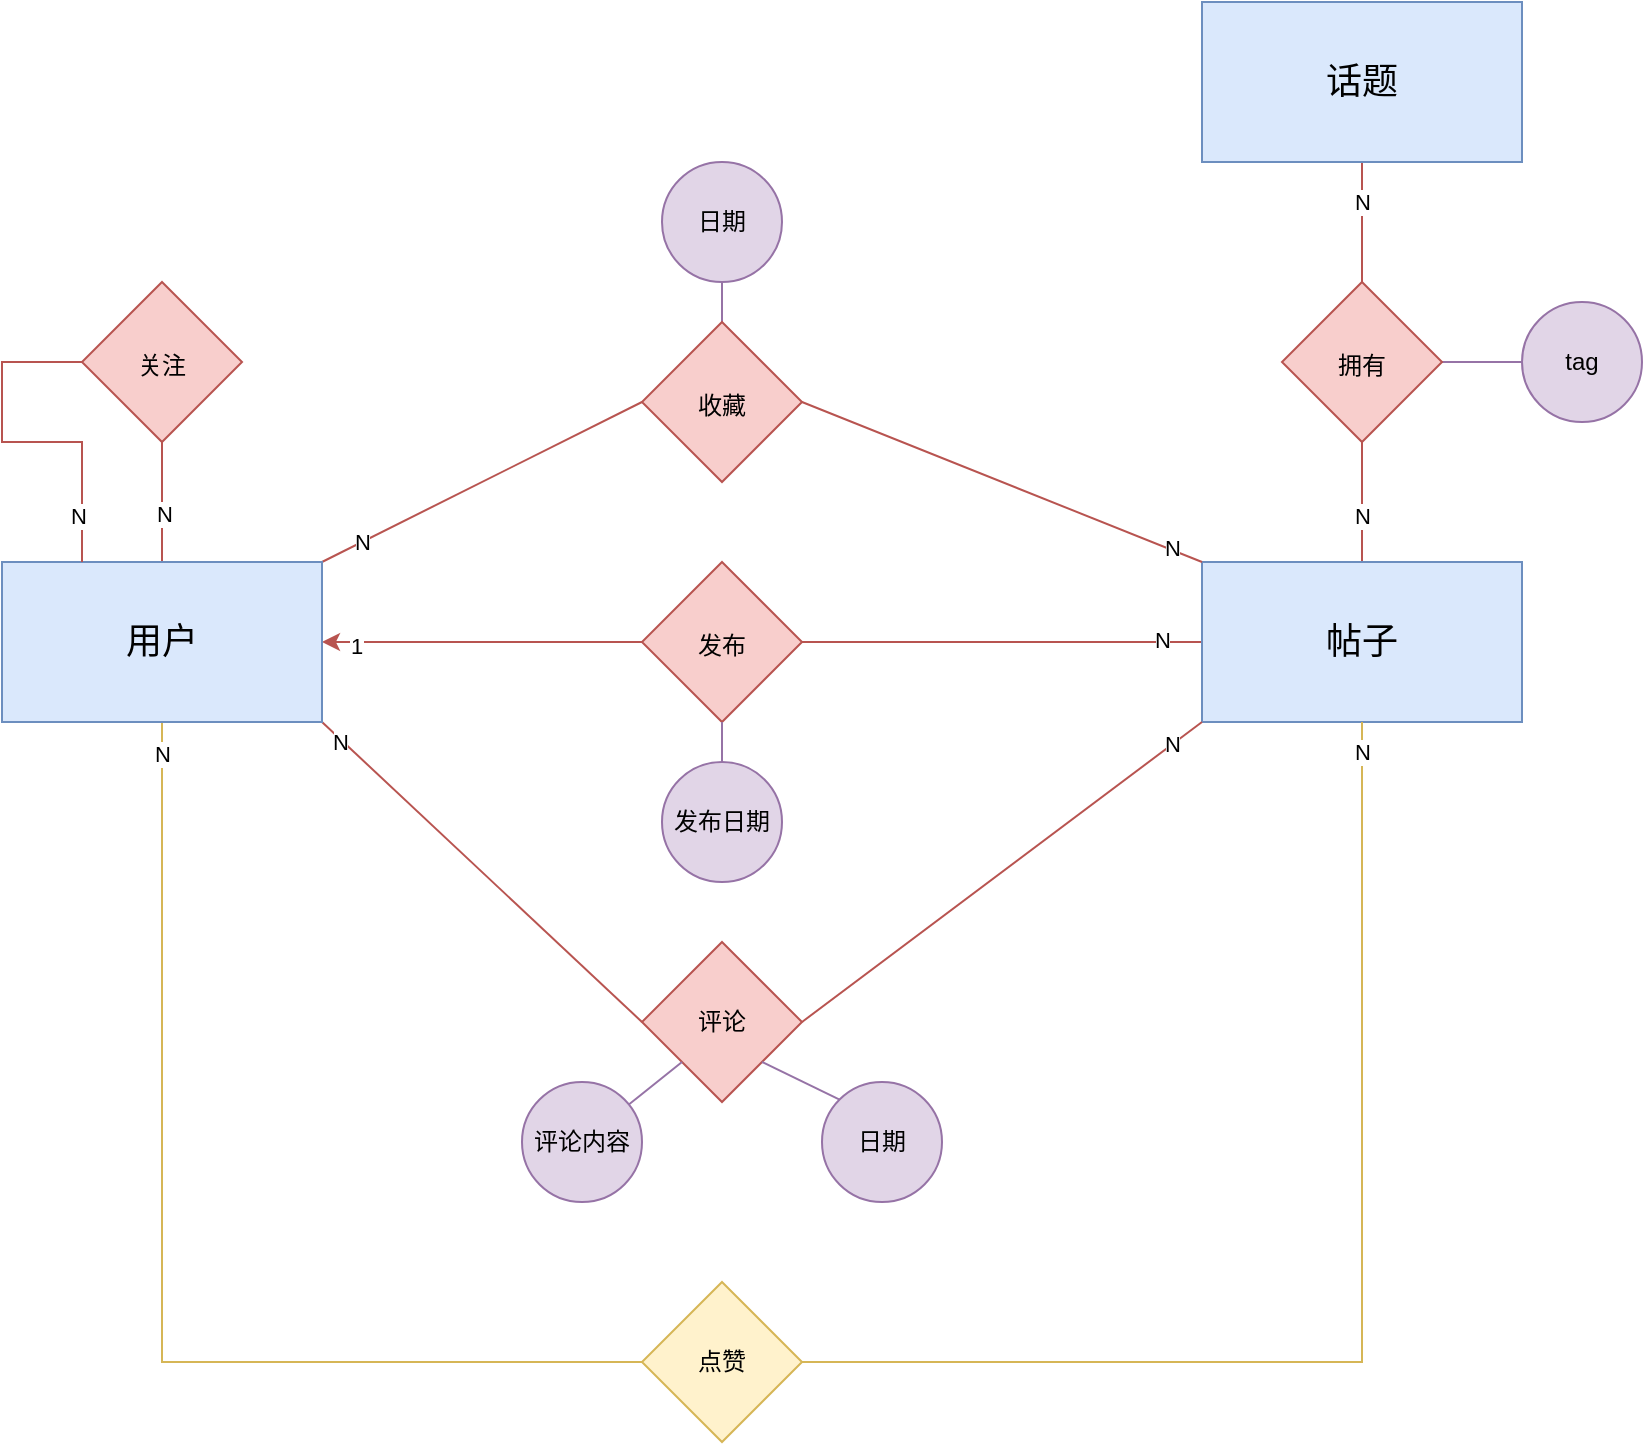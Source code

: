 <mxfile version="21.3.2" type="github">
  <diagram name="Page-1" id="42789a77-a242-8287-6e28-9cd8cfd52e62">
    <mxGraphModel dx="1048" dy="606" grid="1" gridSize="10" guides="1" tooltips="1" connect="1" arrows="1" fold="1" page="1" pageScale="1" pageWidth="1100" pageHeight="850" background="none" math="0" shadow="0">
      <root>
        <mxCell id="0" />
        <mxCell id="1" parent="0" />
        <mxCell id="ZiD4bpsWM2vaAbMM09D3-5" value="" style="rounded=0;orthogonalLoop=1;jettySize=auto;html=1;strokeColor=#b85450;fontColor=#143642;fillColor=#f8cecc;endArrow=none;endFill=0;entryX=0;entryY=0.5;entryDx=0;entryDy=0;strokeWidth=1;" parent="1" source="ZiD4bpsWM2vaAbMM09D3-3" target="ZiD4bpsWM2vaAbMM09D3-16" edge="1">
          <mxGeometry relative="1" as="geometry">
            <mxPoint x="610.0" y="400" as="targetPoint" />
          </mxGeometry>
        </mxCell>
        <mxCell id="-LXLUphTm1DnE4OA52ko-11" value="N" style="edgeLabel;html=1;align=center;verticalAlign=middle;resizable=0;points=[];" vertex="1" connectable="0" parent="ZiD4bpsWM2vaAbMM09D3-5">
          <mxGeometry x="0.801" y="1" relative="1" as="geometry">
            <mxPoint as="offset" />
          </mxGeometry>
        </mxCell>
        <mxCell id="ZiD4bpsWM2vaAbMM09D3-4" value="" style="edgeStyle=orthogonalEdgeStyle;rounded=0;orthogonalLoop=1;jettySize=auto;html=1;strokeColor=#b85450;fontColor=#143642;fillColor=#f8cecc;entryX=1;entryY=0.5;entryDx=0;entryDy=0;strokeWidth=1;" parent="1" source="ZiD4bpsWM2vaAbMM09D3-3" target="ZiD4bpsWM2vaAbMM09D3-14" edge="1">
          <mxGeometry relative="1" as="geometry">
            <mxPoint x="310" y="400" as="targetPoint" />
            <Array as="points" />
          </mxGeometry>
        </mxCell>
        <mxCell id="-LXLUphTm1DnE4OA52ko-12" value="1" style="edgeLabel;html=1;align=center;verticalAlign=middle;resizable=0;points=[];" vertex="1" connectable="0" parent="ZiD4bpsWM2vaAbMM09D3-4">
          <mxGeometry x="0.786" y="2" relative="1" as="geometry">
            <mxPoint as="offset" />
          </mxGeometry>
        </mxCell>
        <mxCell id="ZiD4bpsWM2vaAbMM09D3-12" value="" style="edgeStyle=orthogonalEdgeStyle;rounded=0;orthogonalLoop=1;jettySize=auto;html=1;strokeColor=#b85450;fontColor=#143642;fillColor=#f8cecc;exitX=0.5;exitY=0;exitDx=0;exitDy=0;endArrow=none;endFill=0;strokeWidth=1;" parent="1" source="ZiD4bpsWM2vaAbMM09D3-16" target="ZiD4bpsWM2vaAbMM09D3-11" edge="1">
          <mxGeometry relative="1" as="geometry">
            <mxPoint x="680" y="450" as="sourcePoint" />
            <Array as="points">
              <mxPoint x="870" y="300" />
              <mxPoint x="870" y="300" />
            </Array>
          </mxGeometry>
        </mxCell>
        <mxCell id="-LXLUphTm1DnE4OA52ko-15" value="N" style="edgeLabel;html=1;align=center;verticalAlign=middle;resizable=0;points=[];" vertex="1" connectable="0" parent="ZiD4bpsWM2vaAbMM09D3-12">
          <mxGeometry x="-0.224" relative="1" as="geometry">
            <mxPoint as="offset" />
          </mxGeometry>
        </mxCell>
        <mxCell id="ZiD4bpsWM2vaAbMM09D3-13" value="" style="edgeStyle=orthogonalEdgeStyle;rounded=0;orthogonalLoop=1;jettySize=auto;html=1;strokeColor=#b85450;fontColor=#143642;fillColor=#f8cecc;entryX=0.5;entryY=1;entryDx=0;entryDy=0;endArrow=none;endFill=0;exitX=0.5;exitY=0;exitDx=0;exitDy=0;strokeWidth=1;" parent="1" source="ZiD4bpsWM2vaAbMM09D3-11" target="ZiD4bpsWM2vaAbMM09D3-15" edge="1">
          <mxGeometry relative="1" as="geometry">
            <mxPoint x="680" y="700" as="targetPoint" />
            <Array as="points">
              <mxPoint x="870" y="140" />
              <mxPoint x="870" y="140" />
            </Array>
          </mxGeometry>
        </mxCell>
        <mxCell id="-LXLUphTm1DnE4OA52ko-16" value="N" style="edgeLabel;html=1;align=center;verticalAlign=middle;resizable=0;points=[];" vertex="1" connectable="0" parent="ZiD4bpsWM2vaAbMM09D3-13">
          <mxGeometry x="0.707" relative="1" as="geometry">
            <mxPoint y="11" as="offset" />
          </mxGeometry>
        </mxCell>
        <mxCell id="ZiD4bpsWM2vaAbMM09D3-25" style="rounded=0;orthogonalLoop=1;jettySize=auto;html=1;entryX=0;entryY=0.5;entryDx=0;entryDy=0;strokeColor=#b85450;fontColor=#143642;fillColor=#f8cecc;exitX=1;exitY=1;exitDx=0;exitDy=0;endArrow=none;endFill=0;strokeWidth=1;" parent="1" source="ZiD4bpsWM2vaAbMM09D3-14" target="ZiD4bpsWM2vaAbMM09D3-22" edge="1">
          <mxGeometry relative="1" as="geometry" />
        </mxCell>
        <mxCell id="-LXLUphTm1DnE4OA52ko-8" value="N" style="edgeLabel;html=1;align=center;verticalAlign=middle;resizable=0;points=[];" vertex="1" connectable="0" parent="ZiD4bpsWM2vaAbMM09D3-25">
          <mxGeometry x="-0.879" y="-1" relative="1" as="geometry">
            <mxPoint as="offset" />
          </mxGeometry>
        </mxCell>
        <mxCell id="ZiD4bpsWM2vaAbMM09D3-30" style="rounded=0;orthogonalLoop=1;jettySize=auto;html=1;entryX=0;entryY=0.5;entryDx=0;entryDy=0;strokeColor=#d6b656;fontColor=#143642;fillColor=#fff2cc;exitX=0.5;exitY=1;exitDx=0;exitDy=0;edgeStyle=orthogonalEdgeStyle;endArrow=none;endFill=0;strokeWidth=1;" parent="1" source="ZiD4bpsWM2vaAbMM09D3-14" target="ZiD4bpsWM2vaAbMM09D3-29" edge="1">
          <mxGeometry relative="1" as="geometry" />
        </mxCell>
        <mxCell id="-LXLUphTm1DnE4OA52ko-9" value="N" style="edgeLabel;html=1;align=center;verticalAlign=middle;resizable=0;points=[];" vertex="1" connectable="0" parent="ZiD4bpsWM2vaAbMM09D3-30">
          <mxGeometry x="-0.949" y="-2" relative="1" as="geometry">
            <mxPoint x="2" y="1" as="offset" />
          </mxGeometry>
        </mxCell>
        <mxCell id="ZiD4bpsWM2vaAbMM09D3-33" style="rounded=0;orthogonalLoop=1;jettySize=auto;html=1;entryX=1;entryY=0;entryDx=0;entryDy=0;strokeColor=#b85450;fontColor=#143642;fillColor=#f8cecc;exitX=0;exitY=0.5;exitDx=0;exitDy=0;endArrow=none;endFill=0;strokeWidth=1;" parent="1" source="ZiD4bpsWM2vaAbMM09D3-32" target="ZiD4bpsWM2vaAbMM09D3-14" edge="1">
          <mxGeometry relative="1" as="geometry" />
        </mxCell>
        <mxCell id="-LXLUphTm1DnE4OA52ko-7" value="N" style="edgeLabel;html=1;align=center;verticalAlign=middle;resizable=0;points=[];" vertex="1" connectable="0" parent="ZiD4bpsWM2vaAbMM09D3-33">
          <mxGeometry x="0.749" relative="1" as="geometry">
            <mxPoint as="offset" />
          </mxGeometry>
        </mxCell>
        <mxCell id="ZiD4bpsWM2vaAbMM09D3-36" style="edgeStyle=orthogonalEdgeStyle;rounded=0;orthogonalLoop=1;jettySize=auto;html=1;entryX=0.5;entryY=1;entryDx=0;entryDy=0;strokeColor=#b85450;fontColor=#143642;fillColor=#f8cecc;endArrow=none;endFill=0;strokeWidth=1;" parent="1" source="ZiD4bpsWM2vaAbMM09D3-14" target="ZiD4bpsWM2vaAbMM09D3-35" edge="1">
          <mxGeometry relative="1" as="geometry" />
        </mxCell>
        <mxCell id="-LXLUphTm1DnE4OA52ko-5" value="N" style="edgeLabel;html=1;align=center;verticalAlign=middle;resizable=0;points=[];" vertex="1" connectable="0" parent="ZiD4bpsWM2vaAbMM09D3-36">
          <mxGeometry x="-0.207" y="-1" relative="1" as="geometry">
            <mxPoint as="offset" />
          </mxGeometry>
        </mxCell>
        <mxCell id="ZiD4bpsWM2vaAbMM09D3-14" value="&lt;font style=&quot;font-size: 18px;&quot;&gt;用户&lt;/font&gt;" style="rounded=0;whiteSpace=wrap;html=1;strokeColor=#6c8ebf;fillColor=#dae8fc;" parent="1" vertex="1">
          <mxGeometry x="190" y="330" width="160" height="80" as="geometry" />
        </mxCell>
        <mxCell id="ZiD4bpsWM2vaAbMM09D3-73" style="edgeStyle=none;shape=connector;rounded=0;orthogonalLoop=1;jettySize=auto;html=1;exitX=1;exitY=0.5;exitDx=0;exitDy=0;entryX=0;entryY=0.5;entryDx=0;entryDy=0;labelBackgroundColor=default;strokeColor=#9673a6;fontFamily=Helvetica;fontSize=11;fontColor=#143642;endArrow=none;endFill=0;fillColor=#e1d5e7;" parent="1" source="ZiD4bpsWM2vaAbMM09D3-11" target="ZiD4bpsWM2vaAbMM09D3-72" edge="1">
          <mxGeometry relative="1" as="geometry" />
        </mxCell>
        <mxCell id="ZiD4bpsWM2vaAbMM09D3-15" value="话题" style="rounded=0;whiteSpace=wrap;html=1;strokeColor=#6c8ebf;fillColor=#dae8fc;fontSize=18;" parent="1" vertex="1">
          <mxGeometry x="790" y="50" width="160" height="80" as="geometry" />
        </mxCell>
        <mxCell id="ZiD4bpsWM2vaAbMM09D3-16" value="帖子" style="rounded=0;whiteSpace=wrap;html=1;strokeColor=#6c8ebf;fillColor=#dae8fc;fontSize=18;" parent="1" vertex="1">
          <mxGeometry x="790" y="330" width="160" height="80" as="geometry" />
        </mxCell>
        <mxCell id="ZiD4bpsWM2vaAbMM09D3-26" style="rounded=0;orthogonalLoop=1;jettySize=auto;html=1;entryX=0;entryY=1;entryDx=0;entryDy=0;strokeColor=#b85450;fontColor=#143642;fillColor=#f8cecc;exitX=1;exitY=0.5;exitDx=0;exitDy=0;strokeWidth=1;endArrow=none;endFill=0;" parent="1" source="ZiD4bpsWM2vaAbMM09D3-22" target="ZiD4bpsWM2vaAbMM09D3-16" edge="1">
          <mxGeometry relative="1" as="geometry" />
        </mxCell>
        <mxCell id="-LXLUphTm1DnE4OA52ko-13" value="N" style="edgeLabel;html=1;align=center;verticalAlign=middle;resizable=0;points=[];" vertex="1" connectable="0" parent="ZiD4bpsWM2vaAbMM09D3-26">
          <mxGeometry x="0.853" relative="1" as="geometry">
            <mxPoint as="offset" />
          </mxGeometry>
        </mxCell>
        <mxCell id="ZiD4bpsWM2vaAbMM09D3-31" style="edgeStyle=orthogonalEdgeStyle;rounded=0;orthogonalLoop=1;jettySize=auto;html=1;entryX=0.5;entryY=1;entryDx=0;entryDy=0;strokeColor=#d6b656;fontColor=#143642;fillColor=#fff2cc;endArrow=none;endFill=0;strokeWidth=1;" parent="1" source="ZiD4bpsWM2vaAbMM09D3-29" target="ZiD4bpsWM2vaAbMM09D3-16" edge="1">
          <mxGeometry relative="1" as="geometry" />
        </mxCell>
        <mxCell id="-LXLUphTm1DnE4OA52ko-14" value="N" style="edgeLabel;html=1;align=center;verticalAlign=middle;resizable=0;points=[];" vertex="1" connectable="0" parent="ZiD4bpsWM2vaAbMM09D3-31">
          <mxGeometry x="0.95" relative="1" as="geometry">
            <mxPoint as="offset" />
          </mxGeometry>
        </mxCell>
        <mxCell id="ZiD4bpsWM2vaAbMM09D3-34" style="rounded=0;orthogonalLoop=1;jettySize=auto;html=1;entryX=0;entryY=0;entryDx=0;entryDy=0;strokeColor=#b85450;fontColor=#143642;fillColor=#f8cecc;exitX=1;exitY=0.5;exitDx=0;exitDy=0;endArrow=none;endFill=0;strokeWidth=1;" parent="1" source="ZiD4bpsWM2vaAbMM09D3-32" target="ZiD4bpsWM2vaAbMM09D3-16" edge="1">
          <mxGeometry relative="1" as="geometry" />
        </mxCell>
        <mxCell id="-LXLUphTm1DnE4OA52ko-10" value="N" style="edgeLabel;html=1;align=center;verticalAlign=middle;resizable=0;points=[];" vertex="1" connectable="0" parent="ZiD4bpsWM2vaAbMM09D3-34">
          <mxGeometry x="0.847" y="1" relative="1" as="geometry">
            <mxPoint as="offset" />
          </mxGeometry>
        </mxCell>
        <mxCell id="ZiD4bpsWM2vaAbMM09D3-37" style="edgeStyle=orthogonalEdgeStyle;rounded=0;orthogonalLoop=1;jettySize=auto;html=1;entryX=0.25;entryY=0;entryDx=0;entryDy=0;strokeColor=#b85450;fontColor=#143642;fillColor=#f8cecc;exitX=0;exitY=0.5;exitDx=0;exitDy=0;endArrow=none;endFill=0;strokeWidth=1;" parent="1" source="ZiD4bpsWM2vaAbMM09D3-35" target="ZiD4bpsWM2vaAbMM09D3-14" edge="1">
          <mxGeometry relative="1" as="geometry">
            <Array as="points">
              <mxPoint x="190" y="230" />
              <mxPoint x="190" y="270" />
              <mxPoint x="230" y="270" />
            </Array>
          </mxGeometry>
        </mxCell>
        <mxCell id="-LXLUphTm1DnE4OA52ko-6" value="N" style="edgeLabel;html=1;align=center;verticalAlign=middle;resizable=0;points=[];" vertex="1" connectable="0" parent="ZiD4bpsWM2vaAbMM09D3-37">
          <mxGeometry x="0.742" y="-2" relative="1" as="geometry">
            <mxPoint as="offset" />
          </mxGeometry>
        </mxCell>
        <mxCell id="ZiD4bpsWM2vaAbMM09D3-3" value="&lt;font style=&quot;font-size: 12px;&quot;&gt;发布&lt;/font&gt;" style="rhombus;whiteSpace=wrap;html=1;fontSize=18;fillColor=#f8cecc;strokeColor=#b85450;labelBackgroundColor=none;" parent="1" vertex="1">
          <mxGeometry x="510" y="330" width="80" height="80" as="geometry" />
        </mxCell>
        <mxCell id="ZiD4bpsWM2vaAbMM09D3-11" value="&lt;font style=&quot;font-size: 12px;&quot;&gt;拥有&lt;/font&gt;" style="rhombus;whiteSpace=wrap;html=1;fontSize=18;fillColor=#f8cecc;strokeColor=#b85450;labelBackgroundColor=none;" parent="1" vertex="1">
          <mxGeometry x="830" y="190" width="80" height="80" as="geometry" />
        </mxCell>
        <mxCell id="ZiD4bpsWM2vaAbMM09D3-22" value="评论" style="rhombus;whiteSpace=wrap;html=1;fontSize=12;fillColor=#f8cecc;strokeColor=#b85450;labelBackgroundColor=none;" parent="1" vertex="1">
          <mxGeometry x="510" y="520" width="80" height="80" as="geometry" />
        </mxCell>
        <mxCell id="ZiD4bpsWM2vaAbMM09D3-29" value="点赞" style="rhombus;whiteSpace=wrap;html=1;fontSize=12;fillColor=#fff2cc;strokeColor=#d6b656;labelBackgroundColor=none;" parent="1" vertex="1">
          <mxGeometry x="510" y="690" width="80" height="80" as="geometry" />
        </mxCell>
        <mxCell id="ZiD4bpsWM2vaAbMM09D3-83" style="edgeStyle=none;shape=connector;rounded=0;orthogonalLoop=1;jettySize=auto;html=1;exitX=0.5;exitY=0;exitDx=0;exitDy=0;entryX=1;entryY=0.5;entryDx=0;entryDy=0;labelBackgroundColor=default;strokeColor=#9673a6;fontFamily=Helvetica;fontSize=11;fontColor=#143642;endArrow=none;endFill=0;fillColor=#e1d5e7;" parent="1" source="ZiD4bpsWM2vaAbMM09D3-32" target="ZiD4bpsWM2vaAbMM09D3-81" edge="1">
          <mxGeometry relative="1" as="geometry" />
        </mxCell>
        <mxCell id="ZiD4bpsWM2vaAbMM09D3-32" value="&lt;font style=&quot;font-size: 12px;&quot;&gt;收藏&lt;/font&gt;" style="rhombus;whiteSpace=wrap;html=1;fontSize=18;fillColor=#f8cecc;strokeColor=#b85450;labelBackgroundColor=none;" parent="1" vertex="1">
          <mxGeometry x="510" y="210" width="80" height="80" as="geometry" />
        </mxCell>
        <mxCell id="ZiD4bpsWM2vaAbMM09D3-35" value="&lt;font style=&quot;font-size: 12px;&quot;&gt;关注&lt;/font&gt;" style="rhombus;whiteSpace=wrap;html=1;fontSize=18;fillColor=#f8cecc;strokeColor=#b85450;labelBackgroundColor=none;" parent="1" vertex="1">
          <mxGeometry x="230" y="190" width="80" height="80" as="geometry" />
        </mxCell>
        <mxCell id="ZiD4bpsWM2vaAbMM09D3-72" value="tag" style="ellipse;whiteSpace=wrap;html=1;fillColor=#e1d5e7;strokeColor=#9673a6;rounded=0;" parent="1" vertex="1">
          <mxGeometry x="950" y="200" width="60" height="60" as="geometry" />
        </mxCell>
        <mxCell id="ZiD4bpsWM2vaAbMM09D3-81" value="日期" style="ellipse;whiteSpace=wrap;html=1;fillColor=#e1d5e7;strokeColor=#9673a6;rounded=0;direction=south;" parent="1" vertex="1">
          <mxGeometry x="520" y="130" width="60" height="60" as="geometry" />
        </mxCell>
        <mxCell id="ZiD4bpsWM2vaAbMM09D3-88" value="" style="edgeStyle=none;shape=connector;rounded=0;orthogonalLoop=1;jettySize=auto;html=1;labelBackgroundColor=default;strokeColor=#9673a6;fontFamily=Helvetica;fontSize=11;fontColor=#143642;endArrow=none;endFill=0;fillColor=#e1d5e7;exitX=0;exitY=1;exitDx=0;exitDy=0;" parent="1" source="ZiD4bpsWM2vaAbMM09D3-22" target="ZiD4bpsWM2vaAbMM09D3-87" edge="1">
          <mxGeometry relative="1" as="geometry" />
        </mxCell>
        <mxCell id="ZiD4bpsWM2vaAbMM09D3-87" value="评论内容" style="ellipse;whiteSpace=wrap;html=1;fillColor=#e1d5e7;strokeColor=#9673a6;rounded=0;" parent="1" vertex="1">
          <mxGeometry x="450" y="590" width="60" height="60" as="geometry" />
        </mxCell>
        <mxCell id="ZiD4bpsWM2vaAbMM09D3-96" style="edgeStyle=none;shape=connector;rounded=0;orthogonalLoop=1;jettySize=auto;html=1;exitX=0.5;exitY=0;exitDx=0;exitDy=0;entryX=0.5;entryY=1;entryDx=0;entryDy=0;labelBackgroundColor=default;strokeColor=#9673a6;fontFamily=Helvetica;fontSize=11;fontColor=#143642;endArrow=none;endFill=0;fillColor=#e1d5e7;" parent="1" source="ZiD4bpsWM2vaAbMM09D3-94" target="ZiD4bpsWM2vaAbMM09D3-3" edge="1">
          <mxGeometry relative="1" as="geometry" />
        </mxCell>
        <mxCell id="ZiD4bpsWM2vaAbMM09D3-94" value="发布日期" style="ellipse;whiteSpace=wrap;html=1;fillColor=#e1d5e7;strokeColor=#9673a6;rounded=0;" parent="1" vertex="1">
          <mxGeometry x="520" y="430" width="60" height="60" as="geometry" />
        </mxCell>
        <mxCell id="jZQvuZU0Ob5XZZFLL-HX-4" style="edgeStyle=none;shape=connector;rounded=0;orthogonalLoop=1;jettySize=auto;html=1;exitX=0;exitY=0;exitDx=0;exitDy=0;entryX=1;entryY=1;entryDx=0;entryDy=0;labelBackgroundColor=default;strokeColor=#9673a6;fontFamily=Helvetica;fontSize=11;fontColor=#143642;endArrow=none;endFill=0;fillColor=#e1d5e7;" parent="1" source="jZQvuZU0Ob5XZZFLL-HX-1" target="ZiD4bpsWM2vaAbMM09D3-22" edge="1">
          <mxGeometry relative="1" as="geometry" />
        </mxCell>
        <mxCell id="jZQvuZU0Ob5XZZFLL-HX-1" value="日期" style="ellipse;whiteSpace=wrap;html=1;fillColor=#e1d5e7;strokeColor=#9673a6;rounded=0;" parent="1" vertex="1">
          <mxGeometry x="600" y="590" width="60" height="60" as="geometry" />
        </mxCell>
      </root>
    </mxGraphModel>
  </diagram>
</mxfile>

